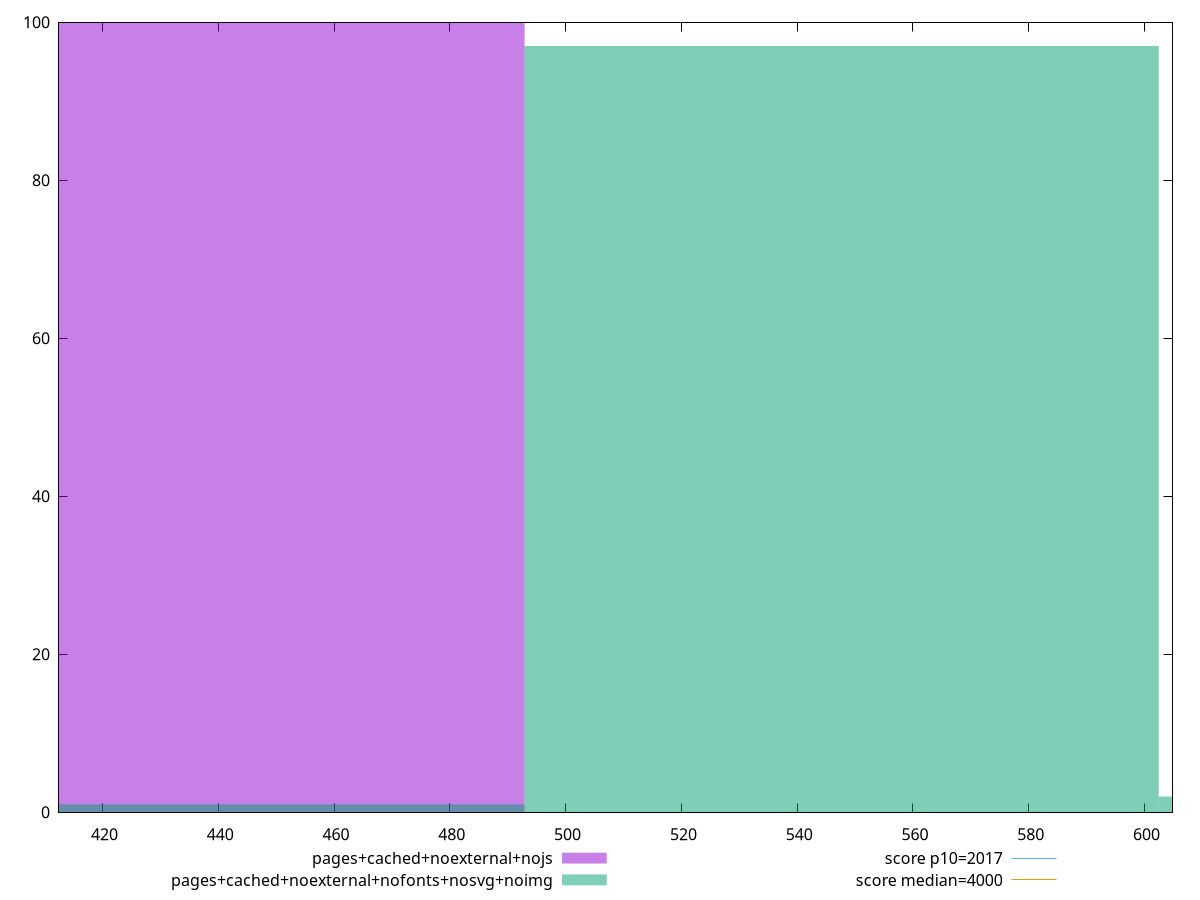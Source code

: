 reset

$pagesCachedNoexternalNojs <<EOF
438.141201411512 100
EOF

$pagesCachedNoexternalNofontsNosvgNoimg <<EOF
547.67650176439 97
657.211802117268 2
438.141201411512 1
EOF

set key outside below
set boxwidth 109.535300352878
set xrange [412.49599999999987:604.8239999999998]
set yrange [0:100]
set style fill transparent solid 0.5 noborder

set parametric
set terminal svg size 640, 500 enhanced background rgb 'white'
set output "report_00007_2020-12-11T15:55:29.892Z/mainthread-work-breakdown/comparison/histogram/10_vs_11.svg"

plot $pagesCachedNoexternalNojs title "pages+cached+noexternal+nojs" with boxes, \
     $pagesCachedNoexternalNofontsNosvgNoimg title "pages+cached+noexternal+nofonts+nosvg+noimg" with boxes, \
     2017,t title "score p10=2017", \
     4000,t title "score median=4000"

reset
